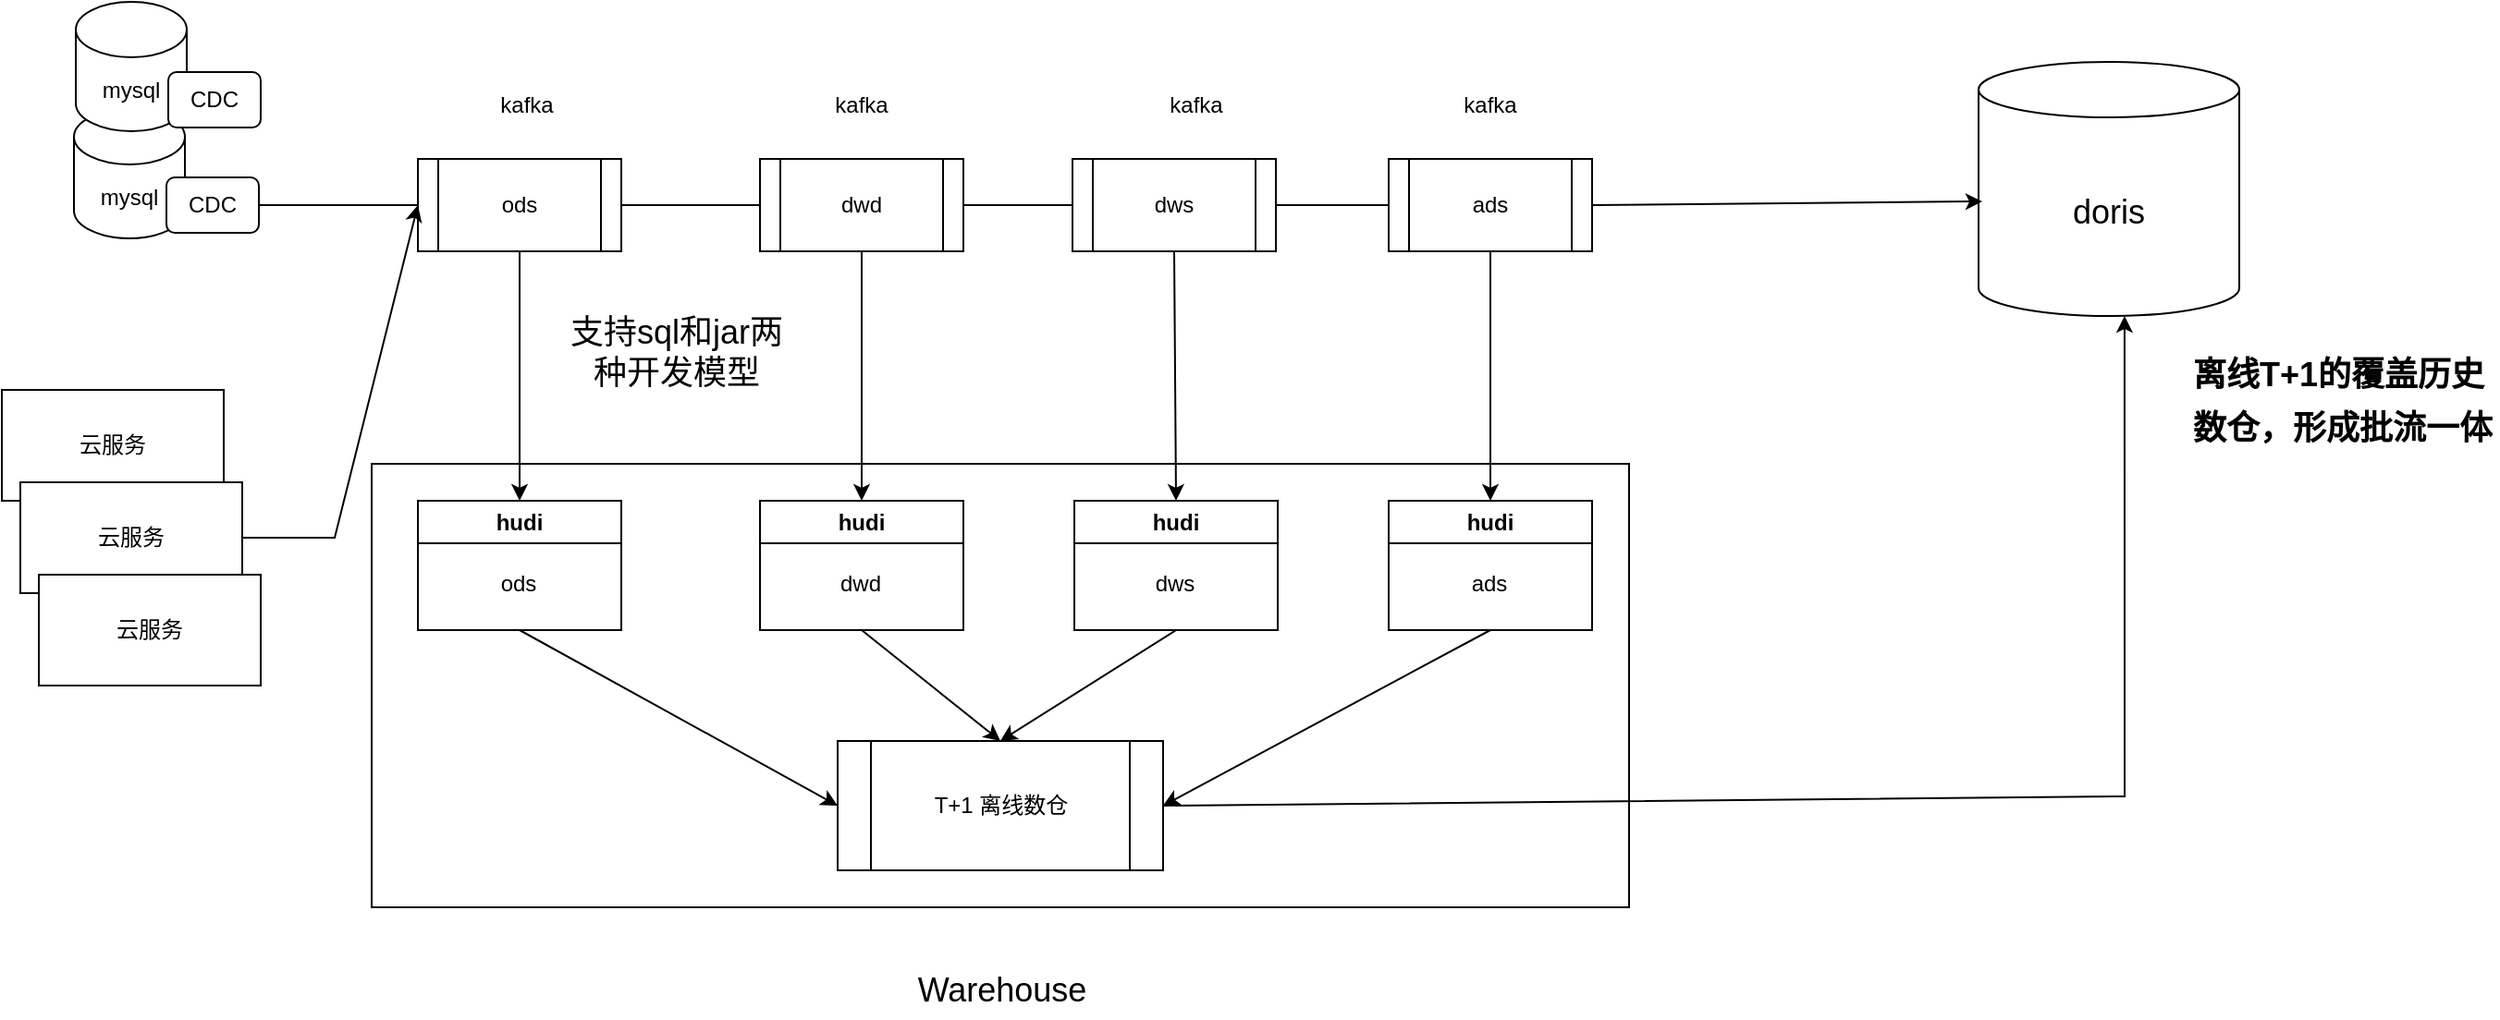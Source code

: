 <mxfile version="21.6.9" type="github">
  <diagram name="第 1 页" id="wGria_mO5ZB0Emoq7oFx">
    <mxGraphModel dx="1327" dy="558" grid="1" gridSize="10" guides="1" tooltips="1" connect="1" arrows="1" fold="1" page="1" pageScale="1" pageWidth="3300" pageHeight="4681" math="0" shadow="0">
      <root>
        <mxCell id="0" />
        <mxCell id="1" parent="0" />
        <mxCell id="6RqrI3Yag7Gs7qb8DGyn-2" value="mysql" style="shape=cylinder3;whiteSpace=wrap;html=1;boundedLbl=1;backgroundOutline=1;size=15;" parent="1" vertex="1">
          <mxGeometry x="69" y="88" width="60" height="70" as="geometry" />
        </mxCell>
        <mxCell id="6RqrI3Yag7Gs7qb8DGyn-1" value="mysql" style="shape=cylinder3;whiteSpace=wrap;html=1;boundedLbl=1;backgroundOutline=1;size=15;" parent="1" vertex="1">
          <mxGeometry x="70" y="30" width="60" height="70" as="geometry" />
        </mxCell>
        <mxCell id="6RqrI3Yag7Gs7qb8DGyn-3" value="CDC" style="rounded=1;whiteSpace=wrap;html=1;" parent="1" vertex="1">
          <mxGeometry x="120" y="68" width="50" height="30" as="geometry" />
        </mxCell>
        <mxCell id="6RqrI3Yag7Gs7qb8DGyn-4" value="CDC" style="rounded=1;whiteSpace=wrap;html=1;" parent="1" vertex="1">
          <mxGeometry x="119" y="125" width="50" height="30" as="geometry" />
        </mxCell>
        <mxCell id="6RqrI3Yag7Gs7qb8DGyn-5" value="ods" style="shape=process;whiteSpace=wrap;html=1;backgroundOutline=1;" parent="1" vertex="1">
          <mxGeometry x="255" y="115" width="110" height="50" as="geometry" />
        </mxCell>
        <mxCell id="6RqrI3Yag7Gs7qb8DGyn-6" value="" style="endArrow=none;html=1;rounded=0;exitX=1;exitY=0.5;exitDx=0;exitDy=0;entryX=0;entryY=0.5;entryDx=0;entryDy=0;" parent="1" source="6RqrI3Yag7Gs7qb8DGyn-4" target="6RqrI3Yag7Gs7qb8DGyn-5" edge="1">
          <mxGeometry width="50" height="50" relative="1" as="geometry">
            <mxPoint x="330" y="280" as="sourcePoint" />
            <mxPoint x="380" y="230" as="targetPoint" />
          </mxGeometry>
        </mxCell>
        <mxCell id="6RqrI3Yag7Gs7qb8DGyn-7" value="kafka" style="text;html=1;strokeColor=none;fillColor=none;align=center;verticalAlign=middle;whiteSpace=wrap;rounded=0;" parent="1" vertex="1">
          <mxGeometry x="284" y="71" width="60" height="30" as="geometry" />
        </mxCell>
        <mxCell id="6RqrI3Yag7Gs7qb8DGyn-8" value="dwd" style="shape=process;whiteSpace=wrap;html=1;backgroundOutline=1;" parent="1" vertex="1">
          <mxGeometry x="440" y="115" width="110" height="50" as="geometry" />
        </mxCell>
        <mxCell id="6RqrI3Yag7Gs7qb8DGyn-9" value="" style="endArrow=none;html=1;rounded=0;exitX=1;exitY=0.5;exitDx=0;exitDy=0;" parent="1" source="6RqrI3Yag7Gs7qb8DGyn-5" edge="1">
          <mxGeometry width="50" height="50" relative="1" as="geometry">
            <mxPoint x="410" y="139.5" as="sourcePoint" />
            <mxPoint x="440" y="140" as="targetPoint" />
          </mxGeometry>
        </mxCell>
        <mxCell id="6RqrI3Yag7Gs7qb8DGyn-10" value="kafka" style="text;html=1;strokeColor=none;fillColor=none;align=center;verticalAlign=middle;whiteSpace=wrap;rounded=0;" parent="1" vertex="1">
          <mxGeometry x="465" y="71" width="60" height="30" as="geometry" />
        </mxCell>
        <mxCell id="6RqrI3Yag7Gs7qb8DGyn-12" value="dws" style="shape=process;whiteSpace=wrap;html=1;backgroundOutline=1;" parent="1" vertex="1">
          <mxGeometry x="609" y="115" width="110" height="50" as="geometry" />
        </mxCell>
        <mxCell id="6RqrI3Yag7Gs7qb8DGyn-13" value="" style="endArrow=none;html=1;rounded=0;exitX=1;exitY=0.5;exitDx=0;exitDy=0;entryX=0;entryY=0.5;entryDx=0;entryDy=0;" parent="1" source="6RqrI3Yag7Gs7qb8DGyn-8" target="6RqrI3Yag7Gs7qb8DGyn-12" edge="1">
          <mxGeometry width="50" height="50" relative="1" as="geometry">
            <mxPoint x="550" y="139.5" as="sourcePoint" />
            <mxPoint x="610" y="140" as="targetPoint" />
            <Array as="points" />
          </mxGeometry>
        </mxCell>
        <mxCell id="6RqrI3Yag7Gs7qb8DGyn-14" value="kafka" style="text;html=1;strokeColor=none;fillColor=none;align=center;verticalAlign=middle;whiteSpace=wrap;rounded=0;" parent="1" vertex="1">
          <mxGeometry x="646" y="71" width="60" height="30" as="geometry" />
        </mxCell>
        <mxCell id="6RqrI3Yag7Gs7qb8DGyn-15" value="" style="rounded=0;whiteSpace=wrap;html=1;" parent="1" vertex="1">
          <mxGeometry x="230" y="280" width="680" height="240" as="geometry" />
        </mxCell>
        <mxCell id="6RqrI3Yag7Gs7qb8DGyn-16" value="&lt;font style=&quot;font-size: 18px;&quot;&gt;Warehouse&lt;/font&gt;" style="text;html=1;strokeColor=none;fillColor=none;align=center;verticalAlign=middle;whiteSpace=wrap;rounded=0;" parent="1" vertex="1">
          <mxGeometry x="530" y="550" width="82" height="30" as="geometry" />
        </mxCell>
        <mxCell id="6RqrI3Yag7Gs7qb8DGyn-17" value="hudi" style="swimlane;whiteSpace=wrap;html=1;" parent="1" vertex="1">
          <mxGeometry x="255" y="300" width="110" height="70" as="geometry" />
        </mxCell>
        <mxCell id="6RqrI3Yag7Gs7qb8DGyn-18" value="ods" style="text;html=1;align=center;verticalAlign=middle;resizable=0;points=[];autosize=1;strokeColor=none;fillColor=none;" parent="6RqrI3Yag7Gs7qb8DGyn-17" vertex="1">
          <mxGeometry x="34" y="30" width="40" height="30" as="geometry" />
        </mxCell>
        <mxCell id="6RqrI3Yag7Gs7qb8DGyn-19" value="hudi" style="swimlane;whiteSpace=wrap;html=1;" parent="1" vertex="1">
          <mxGeometry x="440" y="300" width="110" height="70" as="geometry" />
        </mxCell>
        <mxCell id="6RqrI3Yag7Gs7qb8DGyn-20" value="dwd" style="text;html=1;align=center;verticalAlign=middle;resizable=0;points=[];autosize=1;strokeColor=none;fillColor=none;" parent="6RqrI3Yag7Gs7qb8DGyn-19" vertex="1">
          <mxGeometry x="29" y="30" width="50" height="30" as="geometry" />
        </mxCell>
        <mxCell id="6RqrI3Yag7Gs7qb8DGyn-21" value="hudi" style="swimlane;whiteSpace=wrap;html=1;" parent="1" vertex="1">
          <mxGeometry x="610" y="300" width="110" height="70" as="geometry" />
        </mxCell>
        <mxCell id="6RqrI3Yag7Gs7qb8DGyn-22" value="dws" style="text;html=1;align=center;verticalAlign=middle;resizable=0;points=[];autosize=1;strokeColor=none;fillColor=none;" parent="6RqrI3Yag7Gs7qb8DGyn-21" vertex="1">
          <mxGeometry x="34" y="30" width="40" height="30" as="geometry" />
        </mxCell>
        <mxCell id="6RqrI3Yag7Gs7qb8DGyn-23" value="ads" style="shape=process;whiteSpace=wrap;html=1;backgroundOutline=1;" parent="1" vertex="1">
          <mxGeometry x="780" y="115" width="110" height="50" as="geometry" />
        </mxCell>
        <mxCell id="6RqrI3Yag7Gs7qb8DGyn-24" value="kafka" style="text;html=1;strokeColor=none;fillColor=none;align=center;verticalAlign=middle;whiteSpace=wrap;rounded=0;" parent="1" vertex="1">
          <mxGeometry x="805" y="71" width="60" height="30" as="geometry" />
        </mxCell>
        <mxCell id="6RqrI3Yag7Gs7qb8DGyn-25" value="hudi" style="swimlane;whiteSpace=wrap;html=1;" parent="1" vertex="1">
          <mxGeometry x="780" y="300" width="110" height="70" as="geometry" />
        </mxCell>
        <mxCell id="6RqrI3Yag7Gs7qb8DGyn-26" value="ads" style="text;html=1;align=center;verticalAlign=middle;resizable=0;points=[];autosize=1;strokeColor=none;fillColor=none;" parent="6RqrI3Yag7Gs7qb8DGyn-25" vertex="1">
          <mxGeometry x="34" y="30" width="40" height="30" as="geometry" />
        </mxCell>
        <mxCell id="6RqrI3Yag7Gs7qb8DGyn-27" value="" style="endArrow=classic;html=1;rounded=0;exitX=0.5;exitY=1;exitDx=0;exitDy=0;" parent="1" source="6RqrI3Yag7Gs7qb8DGyn-5" target="6RqrI3Yag7Gs7qb8DGyn-17" edge="1">
          <mxGeometry width="50" height="50" relative="1" as="geometry">
            <mxPoint x="630" y="310" as="sourcePoint" />
            <mxPoint x="680" y="260" as="targetPoint" />
          </mxGeometry>
        </mxCell>
        <mxCell id="6RqrI3Yag7Gs7qb8DGyn-28" value="" style="endArrow=classic;html=1;rounded=0;exitX=0.5;exitY=1;exitDx=0;exitDy=0;" parent="1" source="6RqrI3Yag7Gs7qb8DGyn-8" target="6RqrI3Yag7Gs7qb8DGyn-19" edge="1">
          <mxGeometry width="50" height="50" relative="1" as="geometry">
            <mxPoint x="560" y="210" as="sourcePoint" />
            <mxPoint x="560" y="345" as="targetPoint" />
          </mxGeometry>
        </mxCell>
        <mxCell id="6RqrI3Yag7Gs7qb8DGyn-29" value="" style="endArrow=classic;html=1;rounded=0;exitX=0.5;exitY=1;exitDx=0;exitDy=0;entryX=0.5;entryY=0;entryDx=0;entryDy=0;" parent="1" source="6RqrI3Yag7Gs7qb8DGyn-12" target="6RqrI3Yag7Gs7qb8DGyn-21" edge="1">
          <mxGeometry width="50" height="50" relative="1" as="geometry">
            <mxPoint x="505" y="175" as="sourcePoint" />
            <mxPoint x="505" y="310" as="targetPoint" />
          </mxGeometry>
        </mxCell>
        <mxCell id="6RqrI3Yag7Gs7qb8DGyn-30" value="" style="endArrow=none;html=1;rounded=0;exitX=1;exitY=0.5;exitDx=0;exitDy=0;entryX=0;entryY=0.5;entryDx=0;entryDy=0;" parent="1" source="6RqrI3Yag7Gs7qb8DGyn-12" target="6RqrI3Yag7Gs7qb8DGyn-23" edge="1">
          <mxGeometry width="50" height="50" relative="1" as="geometry">
            <mxPoint x="560" y="150" as="sourcePoint" />
            <mxPoint x="619" y="150" as="targetPoint" />
            <Array as="points" />
          </mxGeometry>
        </mxCell>
        <mxCell id="6RqrI3Yag7Gs7qb8DGyn-31" value="" style="endArrow=classic;html=1;rounded=0;exitX=0.5;exitY=1;exitDx=0;exitDy=0;" parent="1" source="6RqrI3Yag7Gs7qb8DGyn-23" target="6RqrI3Yag7Gs7qb8DGyn-25" edge="1">
          <mxGeometry width="50" height="50" relative="1" as="geometry">
            <mxPoint x="674" y="175" as="sourcePoint" />
            <mxPoint x="675" y="310" as="targetPoint" />
          </mxGeometry>
        </mxCell>
        <mxCell id="6RqrI3Yag7Gs7qb8DGyn-32" value="&lt;font style=&quot;font-size: 18px;&quot;&gt;doris&lt;/font&gt;" style="shape=cylinder3;whiteSpace=wrap;html=1;boundedLbl=1;backgroundOutline=1;size=15;" parent="1" vertex="1">
          <mxGeometry x="1099" y="62.5" width="141" height="137.5" as="geometry" />
        </mxCell>
        <mxCell id="6RqrI3Yag7Gs7qb8DGyn-35" value="T+1 离线数仓" style="shape=process;whiteSpace=wrap;html=1;backgroundOutline=1;" parent="1" vertex="1">
          <mxGeometry x="482" y="430" width="176" height="70" as="geometry" />
        </mxCell>
        <mxCell id="6RqrI3Yag7Gs7qb8DGyn-36" value="" style="endArrow=classic;html=1;rounded=0;exitX=0.5;exitY=1;exitDx=0;exitDy=0;entryX=0;entryY=0.5;entryDx=0;entryDy=0;" parent="1" source="6RqrI3Yag7Gs7qb8DGyn-17" target="6RqrI3Yag7Gs7qb8DGyn-35" edge="1">
          <mxGeometry width="50" height="50" relative="1" as="geometry">
            <mxPoint x="770" y="500" as="sourcePoint" />
            <mxPoint x="820" y="450" as="targetPoint" />
          </mxGeometry>
        </mxCell>
        <mxCell id="6RqrI3Yag7Gs7qb8DGyn-37" value="" style="endArrow=classic;html=1;rounded=0;exitX=0.5;exitY=1;exitDx=0;exitDy=0;entryX=0.5;entryY=0;entryDx=0;entryDy=0;" parent="1" source="6RqrI3Yag7Gs7qb8DGyn-19" target="6RqrI3Yag7Gs7qb8DGyn-35" edge="1">
          <mxGeometry width="50" height="50" relative="1" as="geometry">
            <mxPoint x="320" y="660" as="sourcePoint" />
            <mxPoint x="370" y="610" as="targetPoint" />
          </mxGeometry>
        </mxCell>
        <mxCell id="6RqrI3Yag7Gs7qb8DGyn-38" value="" style="endArrow=classic;html=1;rounded=0;exitX=0.5;exitY=1;exitDx=0;exitDy=0;entryX=0.5;entryY=0;entryDx=0;entryDy=0;" parent="1" source="6RqrI3Yag7Gs7qb8DGyn-21" target="6RqrI3Yag7Gs7qb8DGyn-35" edge="1">
          <mxGeometry width="50" height="50" relative="1" as="geometry">
            <mxPoint x="505" y="380" as="sourcePoint" />
            <mxPoint x="580" y="440" as="targetPoint" />
          </mxGeometry>
        </mxCell>
        <mxCell id="6RqrI3Yag7Gs7qb8DGyn-39" value="" style="endArrow=classic;html=1;rounded=0;exitX=0.5;exitY=1;exitDx=0;exitDy=0;entryX=1;entryY=0.5;entryDx=0;entryDy=0;" parent="1" source="6RqrI3Yag7Gs7qb8DGyn-25" target="6RqrI3Yag7Gs7qb8DGyn-35" edge="1">
          <mxGeometry width="50" height="50" relative="1" as="geometry">
            <mxPoint x="770" y="500" as="sourcePoint" />
            <mxPoint x="820" y="450" as="targetPoint" />
          </mxGeometry>
        </mxCell>
        <mxCell id="6RqrI3Yag7Gs7qb8DGyn-40" value="" style="endArrow=classic;html=1;rounded=0;exitX=1;exitY=0.5;exitDx=0;exitDy=0;entryX=0.014;entryY=0.549;entryDx=0;entryDy=0;entryPerimeter=0;" parent="1" source="6RqrI3Yag7Gs7qb8DGyn-23" target="6RqrI3Yag7Gs7qb8DGyn-32" edge="1">
          <mxGeometry width="50" height="50" relative="1" as="geometry">
            <mxPoint x="1070" y="320" as="sourcePoint" />
            <mxPoint x="1120" y="270" as="targetPoint" />
          </mxGeometry>
        </mxCell>
        <mxCell id="6RqrI3Yag7Gs7qb8DGyn-41" value="" style="endArrow=classic;html=1;rounded=0;exitX=1;exitY=0.5;exitDx=0;exitDy=0;entryX=0.56;entryY=1;entryDx=0;entryDy=0;entryPerimeter=0;" parent="1" source="6RqrI3Yag7Gs7qb8DGyn-35" target="6RqrI3Yag7Gs7qb8DGyn-32" edge="1">
          <mxGeometry width="50" height="50" relative="1" as="geometry">
            <mxPoint x="1020" y="450" as="sourcePoint" />
            <mxPoint x="1070" y="400" as="targetPoint" />
            <Array as="points">
              <mxPoint x="1178" y="460" />
            </Array>
          </mxGeometry>
        </mxCell>
        <mxCell id="6RqrI3Yag7Gs7qb8DGyn-42" value="&lt;h1&gt;&lt;font style=&quot;font-size: 18px;&quot;&gt;离线T+1的覆盖历史数仓，形成批流一体&lt;/font&gt;&lt;/h1&gt;" style="text;html=1;strokeColor=none;fillColor=none;spacing=5;spacingTop=-20;whiteSpace=wrap;overflow=hidden;rounded=0;" parent="1" vertex="1">
          <mxGeometry x="1210" y="210" width="170" height="80" as="geometry" />
        </mxCell>
        <mxCell id="6RqrI3Yag7Gs7qb8DGyn-44" value="&lt;font style=&quot;font-size: 18px;&quot;&gt;支持sql和jar两种开发模型&lt;/font&gt;" style="text;html=1;strokeColor=none;fillColor=none;align=center;verticalAlign=middle;whiteSpace=wrap;rounded=0;" parent="1" vertex="1">
          <mxGeometry x="330" y="190" width="130" height="59" as="geometry" />
        </mxCell>
        <mxCell id="VAZIInPDNV_prngBKgoz-1" value="云服务&lt;br&gt;" style="rounded=0;whiteSpace=wrap;html=1;" vertex="1" parent="1">
          <mxGeometry x="30" y="240" width="120" height="60" as="geometry" />
        </mxCell>
        <mxCell id="VAZIInPDNV_prngBKgoz-2" value="云服务&lt;br&gt;" style="rounded=0;whiteSpace=wrap;html=1;" vertex="1" parent="1">
          <mxGeometry x="40" y="290" width="120" height="60" as="geometry" />
        </mxCell>
        <mxCell id="VAZIInPDNV_prngBKgoz-3" value="云服务&lt;br&gt;" style="rounded=0;whiteSpace=wrap;html=1;" vertex="1" parent="1">
          <mxGeometry x="50" y="340" width="120" height="60" as="geometry" />
        </mxCell>
        <mxCell id="VAZIInPDNV_prngBKgoz-4" value="" style="endArrow=classic;html=1;rounded=0;entryX=0;entryY=0.5;entryDx=0;entryDy=0;" edge="1" parent="1" target="6RqrI3Yag7Gs7qb8DGyn-5">
          <mxGeometry width="50" height="50" relative="1" as="geometry">
            <mxPoint x="160" y="320" as="sourcePoint" />
            <mxPoint x="210" y="270" as="targetPoint" />
            <Array as="points">
              <mxPoint x="210" y="320" />
            </Array>
          </mxGeometry>
        </mxCell>
      </root>
    </mxGraphModel>
  </diagram>
</mxfile>
